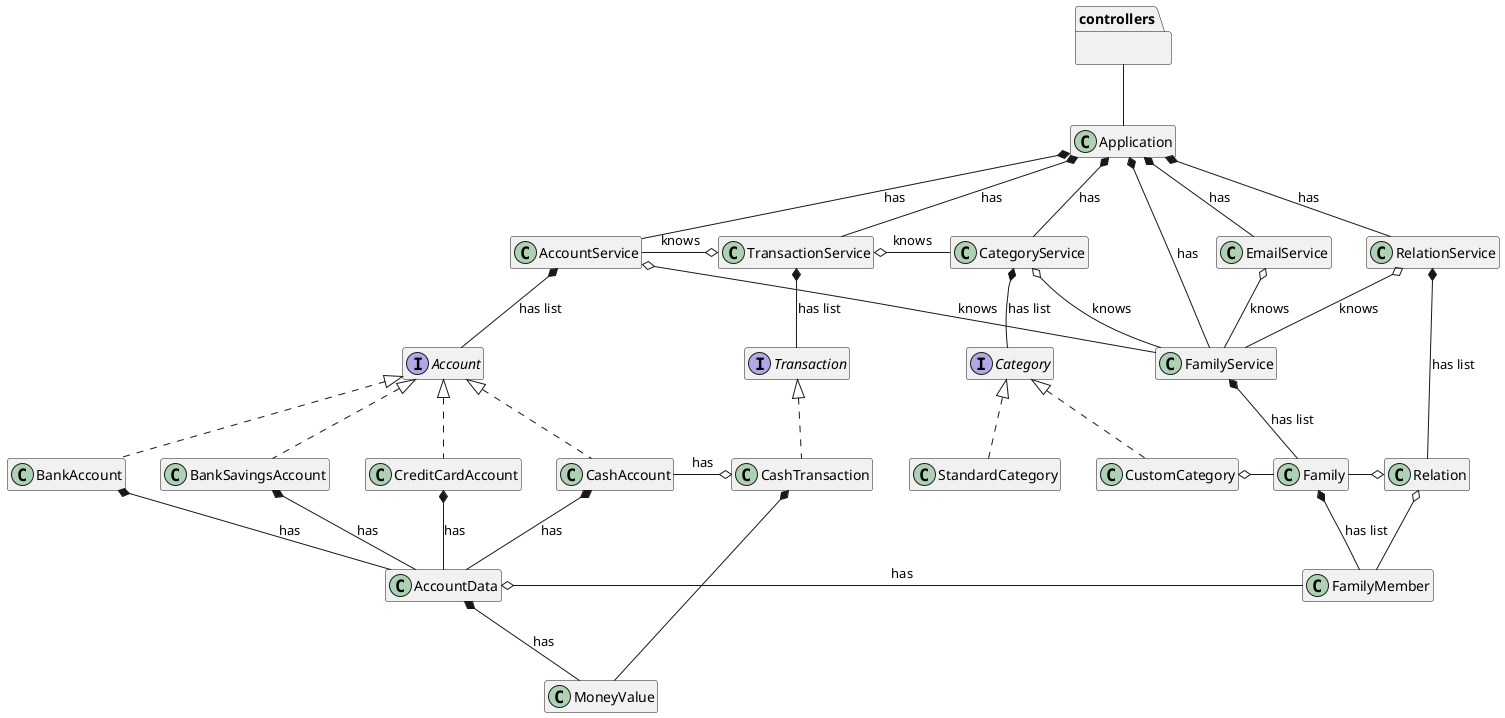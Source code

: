 @startuml

hide empty members


package controllers {}

class Application {
}

class CategoryService {
}

class StandardCategory {
}

class CustomCategory {
}

class FamilyService {
}

class AccountService {
}

class TransactionService {
}

class RelationService{
}

class Family {
}

class CashAccount {
}

class Account {
}

class FamilyMember {
}

class MoneyValue {
}

class Relation {
}

class CashTransaction {
}

interface Account {
}

interface Transaction {
}

interface Category{
}

class AccountData{
}

controllers -- Application
Application *-- FamilyService : has
Application *-- CategoryService : has
Application *-- AccountService : has
Application *-- RelationService : has
Application *-- TransactionService : has
Application *-- EmailService : has

AccountService o-- FamilyService : knows
CategoryService o-- FamilyService : knows
RelationService o-- FamilyService : knows
AccountService -o TransactionService : knows
TransactionService o- CategoryService : knows
EmailService o-- FamilyService : knows

AccountService *-- Account : has list
TransactionService *-- Transaction : has list
CategoryService *-- Category : has list
RelationService *-- Relation : has list

CashAccount -o CashTransaction : has
CustomCategory o- Family

FamilyService *-- Family : has list
Family *-- FamilyMember : has list
Relation o-- FamilyMember
Family -o Relation


class CashTransaction implements Transaction
class CashAccount implements Account
class BankAccount implements Account
class BankSavingsAccount implements Account
class CreditCardAccount implements Account

class CustomCategory implements Category
class StandardCategory implements Category

CashAccount *-- AccountData : has
BankAccount *-- AccountData : has
BankSavingsAccount *-- AccountData : has
CreditCardAccount *-- AccountData : has

AccountData *-- MoneyValue : has
CashTransaction *-- MoneyValue

AccountData o- FamilyMember : has

@enduml